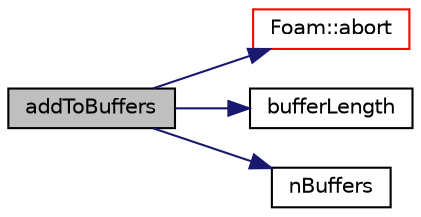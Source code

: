 digraph "addToBuffers"
{
  bgcolor="transparent";
  edge [fontname="Helvetica",fontsize="10",labelfontname="Helvetica",labelfontsize="10"];
  node [fontname="Helvetica",fontsize="10",shape=record];
  rankdir="LR";
  Node1 [label="addToBuffers",height=0.2,width=0.4,color="black", fillcolor="grey75", style="filled", fontcolor="black"];
  Node1 -> Node2 [color="midnightblue",fontsize="10",style="solid",fontname="Helvetica"];
  Node2 [label="Foam::abort",height=0.2,width=0.4,color="red",URL="$a10909.html#a447107a607d03e417307c203fa5fb44b"];
  Node1 -> Node3 [color="midnightblue",fontsize="10",style="solid",fontname="Helvetica"];
  Node3 [label="bufferLength",height=0.2,width=0.4,color="black",URL="$a00164.html#afb840aeadbaeb41ccef2b55365251649"];
  Node1 -> Node4 [color="midnightblue",fontsize="10",style="solid",fontname="Helvetica"];
  Node4 [label="nBuffers",height=0.2,width=0.4,color="black",URL="$a00164.html#aeb9b719c7ff6f1bc2f72d061f4a4afb1"];
}
